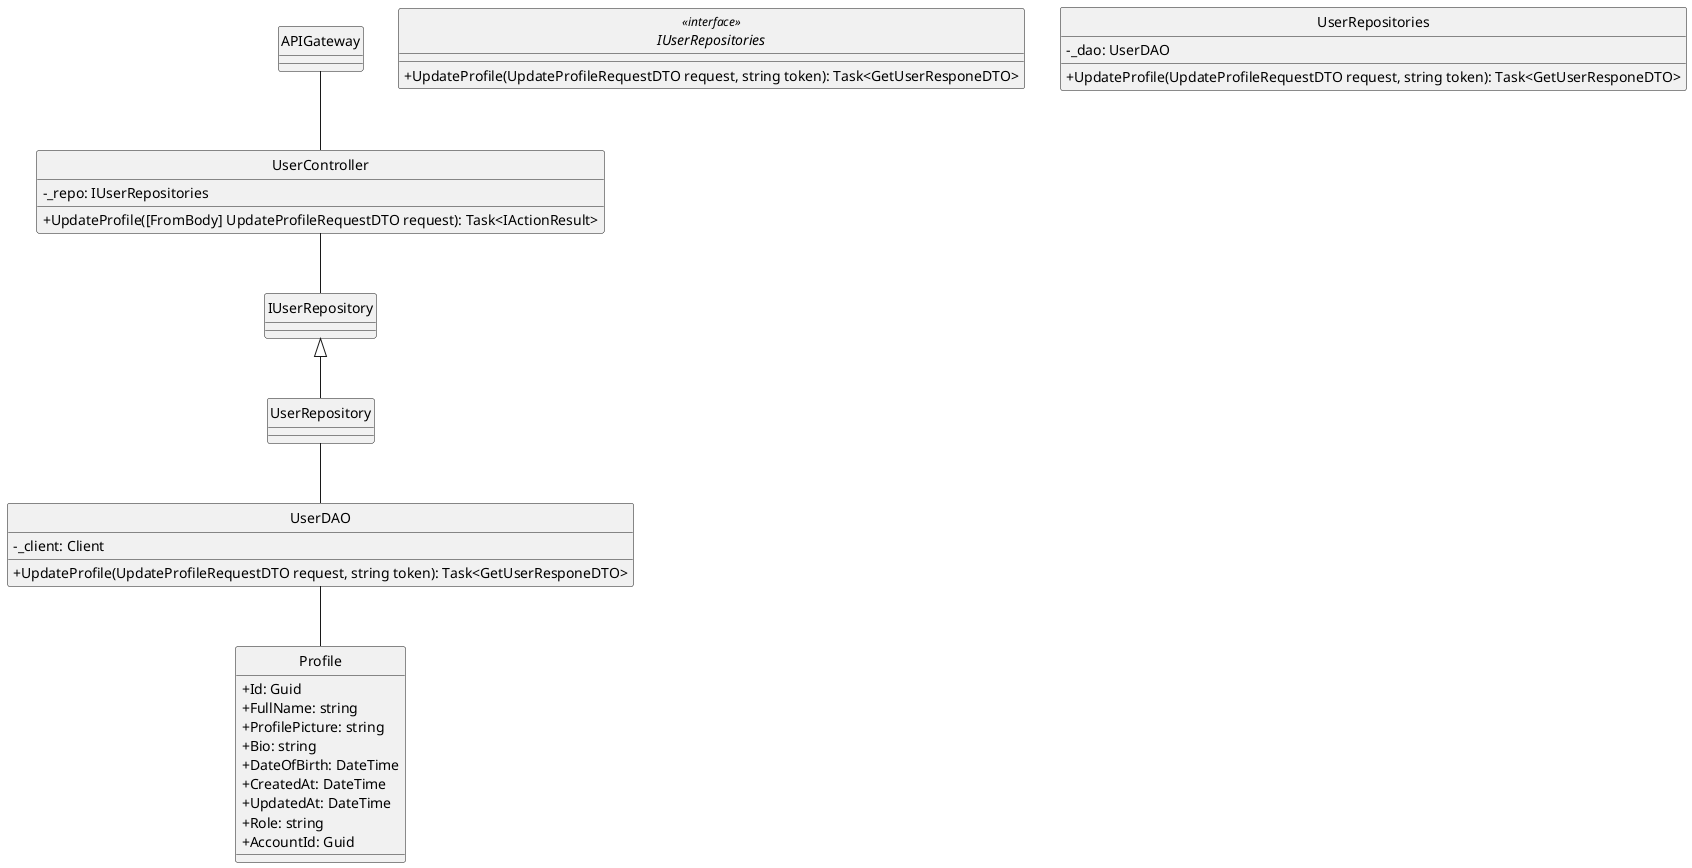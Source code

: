 @startuml getUserById
hide circle
skinparam classAttributeIconSize 0
skinparam linetype ortho

class APIGateway {
}

class UserController{
    - _repo: IUserRepositories
    + UpdateProfile([FromBody] UpdateProfileRequestDTO request): Task<IActionResult>
}

interface IUserRepositories<<interface>> {
    + UpdateProfile(UpdateProfileRequestDTO request, string token): Task<GetUserResponeDTO>
}

class UserRepositories {
    - _dao: UserDAO
    + UpdateProfile(UpdateProfileRequestDTO request, string token): Task<GetUserResponeDTO>
}

class UserDAO {
    - _client: Client
    + UpdateProfile(UpdateProfileRequestDTO request, string token): Task<GetUserResponeDTO>
}

class Profile {
    + Id: Guid
    + FullName: string
    + ProfilePicture: string
    + Bio: string
    + DateOfBirth: DateTime
    + CreatedAt: DateTime
    + UpdatedAt: DateTime
    + Role: string
    + AccountId: Guid
}

APIGateway -- UserController
UserController -- IUserRepository 
IUserRepository <|-- UserRepository
UserRepository -- UserDAO

UserDAO -- Profile

@enduml